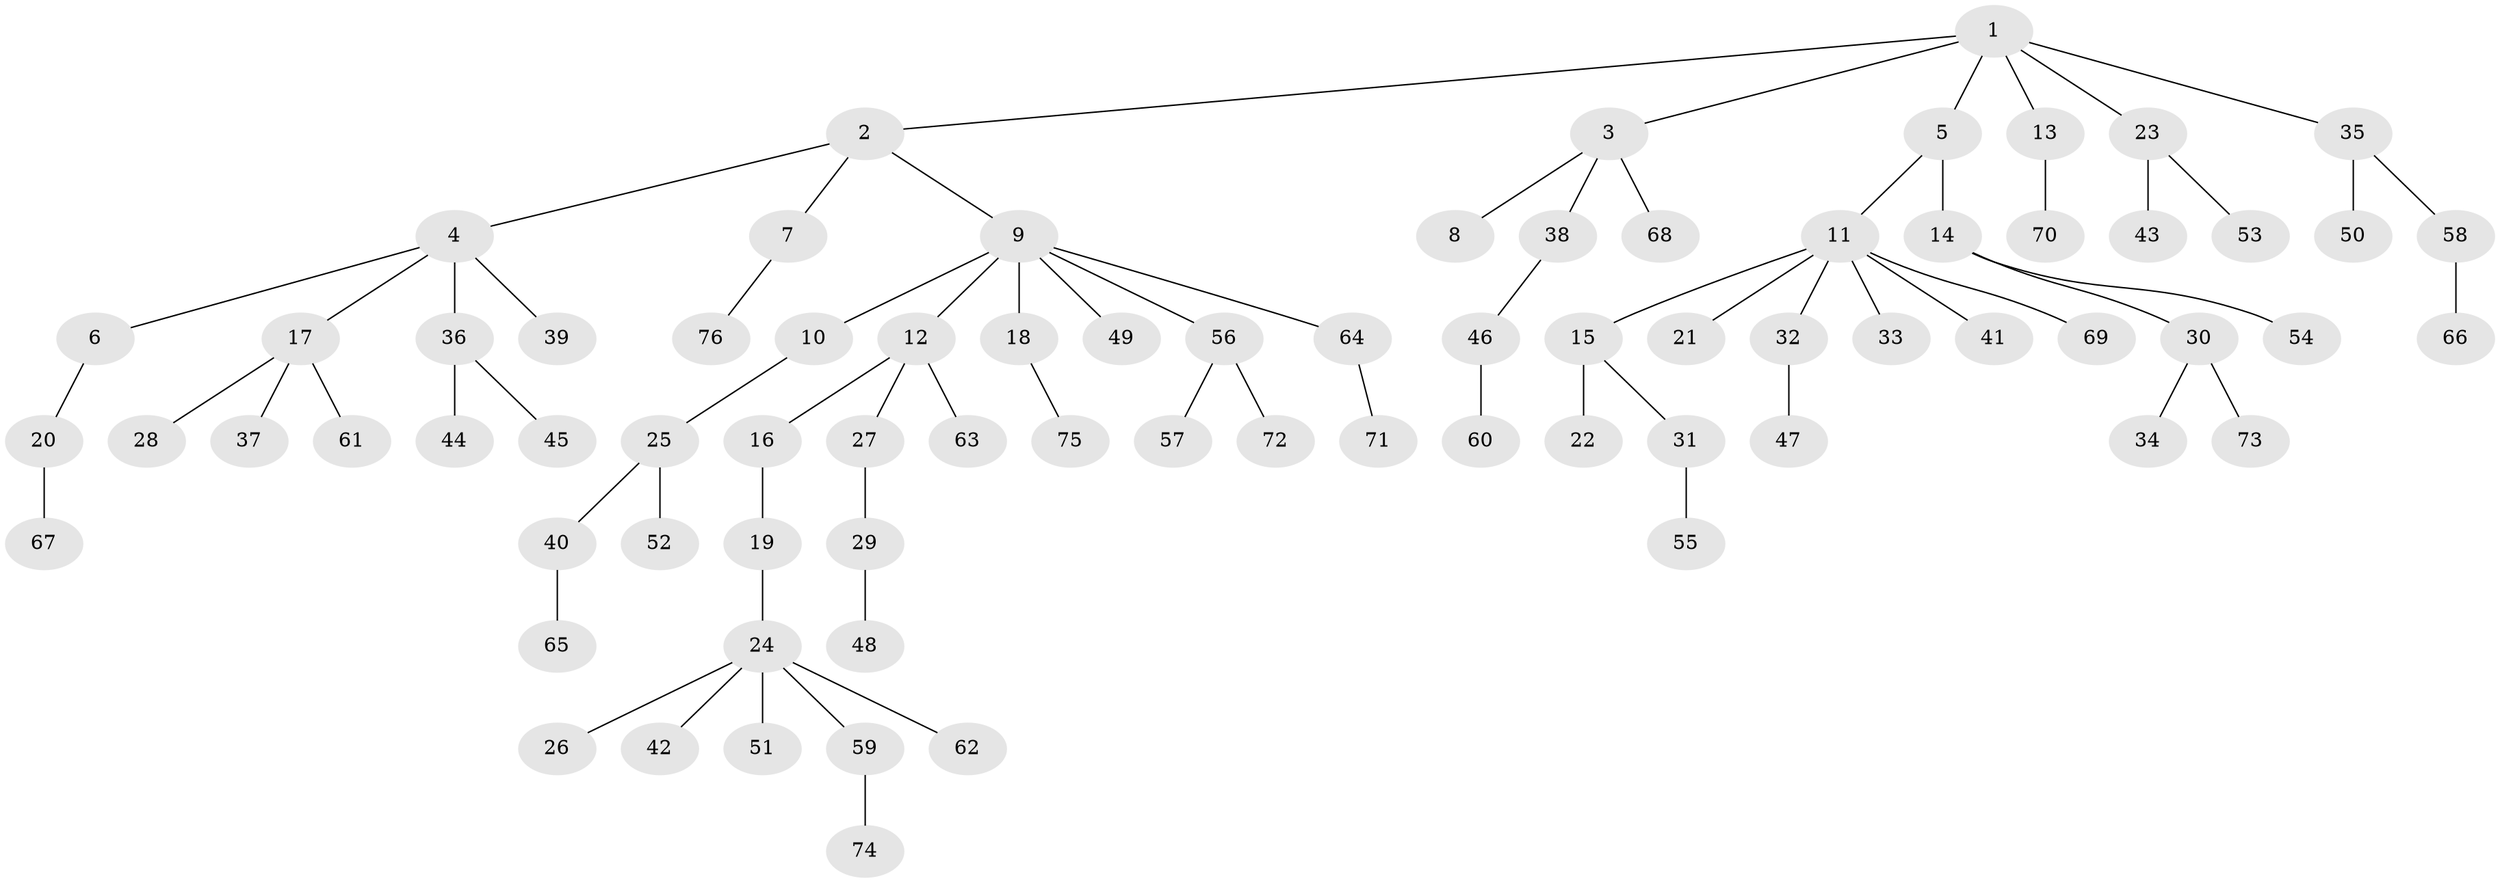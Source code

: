 // coarse degree distribution, {8: 0.02040816326530612, 3: 0.04081632653061224, 7: 0.04081632653061224, 4: 0.02040816326530612, 2: 0.24489795918367346, 1: 0.5918367346938775, 6: 0.02040816326530612, 5: 0.02040816326530612}
// Generated by graph-tools (version 1.1) at 2025/24/03/03/25 07:24:08]
// undirected, 76 vertices, 75 edges
graph export_dot {
graph [start="1"]
  node [color=gray90,style=filled];
  1;
  2;
  3;
  4;
  5;
  6;
  7;
  8;
  9;
  10;
  11;
  12;
  13;
  14;
  15;
  16;
  17;
  18;
  19;
  20;
  21;
  22;
  23;
  24;
  25;
  26;
  27;
  28;
  29;
  30;
  31;
  32;
  33;
  34;
  35;
  36;
  37;
  38;
  39;
  40;
  41;
  42;
  43;
  44;
  45;
  46;
  47;
  48;
  49;
  50;
  51;
  52;
  53;
  54;
  55;
  56;
  57;
  58;
  59;
  60;
  61;
  62;
  63;
  64;
  65;
  66;
  67;
  68;
  69;
  70;
  71;
  72;
  73;
  74;
  75;
  76;
  1 -- 2;
  1 -- 3;
  1 -- 5;
  1 -- 13;
  1 -- 23;
  1 -- 35;
  2 -- 4;
  2 -- 7;
  2 -- 9;
  3 -- 8;
  3 -- 38;
  3 -- 68;
  4 -- 6;
  4 -- 17;
  4 -- 36;
  4 -- 39;
  5 -- 11;
  5 -- 14;
  6 -- 20;
  7 -- 76;
  9 -- 10;
  9 -- 12;
  9 -- 18;
  9 -- 49;
  9 -- 56;
  9 -- 64;
  10 -- 25;
  11 -- 15;
  11 -- 21;
  11 -- 32;
  11 -- 33;
  11 -- 41;
  11 -- 69;
  12 -- 16;
  12 -- 27;
  12 -- 63;
  13 -- 70;
  14 -- 30;
  14 -- 54;
  15 -- 22;
  15 -- 31;
  16 -- 19;
  17 -- 28;
  17 -- 37;
  17 -- 61;
  18 -- 75;
  19 -- 24;
  20 -- 67;
  23 -- 43;
  23 -- 53;
  24 -- 26;
  24 -- 42;
  24 -- 51;
  24 -- 59;
  24 -- 62;
  25 -- 40;
  25 -- 52;
  27 -- 29;
  29 -- 48;
  30 -- 34;
  30 -- 73;
  31 -- 55;
  32 -- 47;
  35 -- 50;
  35 -- 58;
  36 -- 44;
  36 -- 45;
  38 -- 46;
  40 -- 65;
  46 -- 60;
  56 -- 57;
  56 -- 72;
  58 -- 66;
  59 -- 74;
  64 -- 71;
}
